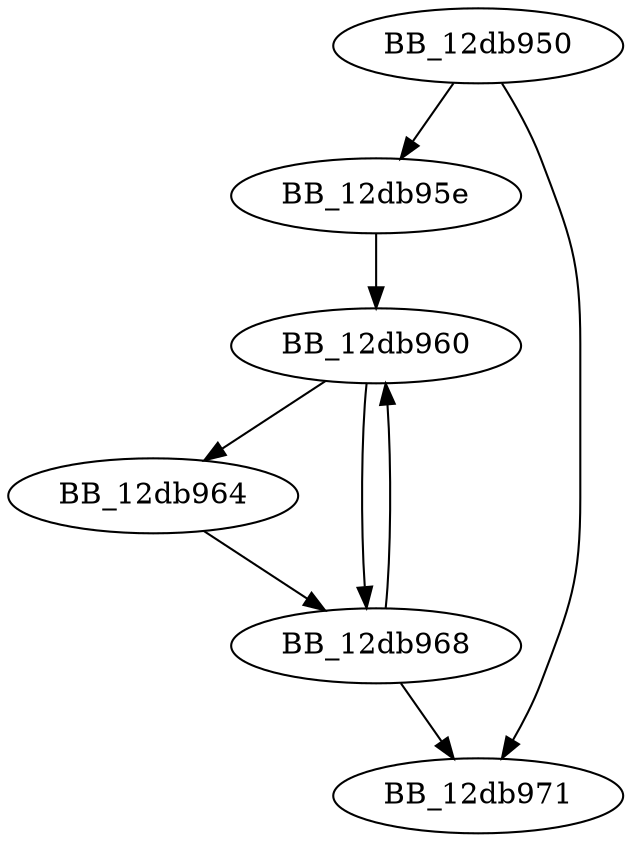DiGraph sub_12DB950{
BB_12db950->BB_12db95e
BB_12db950->BB_12db971
BB_12db95e->BB_12db960
BB_12db960->BB_12db964
BB_12db960->BB_12db968
BB_12db964->BB_12db968
BB_12db968->BB_12db960
BB_12db968->BB_12db971
}

